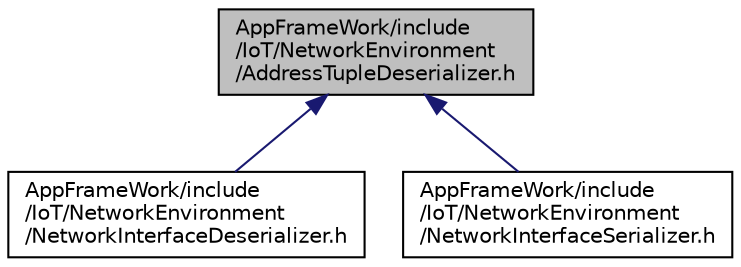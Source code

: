 digraph "AppFrameWork/include/IoT/NetworkEnvironment/AddressTupleDeserializer.h"
{
 // LATEX_PDF_SIZE
  edge [fontname="Helvetica",fontsize="10",labelfontname="Helvetica",labelfontsize="10"];
  node [fontname="Helvetica",fontsize="10",shape=record];
  Node1 [label="AppFrameWork/include\l/IoT/NetworkEnvironment\l/AddressTupleDeserializer.h",height=0.2,width=0.4,color="black", fillcolor="grey75", style="filled", fontcolor="black",tooltip=" "];
  Node1 -> Node2 [dir="back",color="midnightblue",fontsize="10",style="solid"];
  Node2 [label="AppFrameWork/include\l/IoT/NetworkEnvironment\l/NetworkInterfaceDeserializer.h",height=0.2,width=0.4,color="black", fillcolor="white", style="filled",URL="$NetworkInterfaceDeserializer_8h.html",tooltip=" "];
  Node1 -> Node3 [dir="back",color="midnightblue",fontsize="10",style="solid"];
  Node3 [label="AppFrameWork/include\l/IoT/NetworkEnvironment\l/NetworkInterfaceSerializer.h",height=0.2,width=0.4,color="black", fillcolor="white", style="filled",URL="$NetworkInterfaceSerializer_8h.html",tooltip=" "];
}
